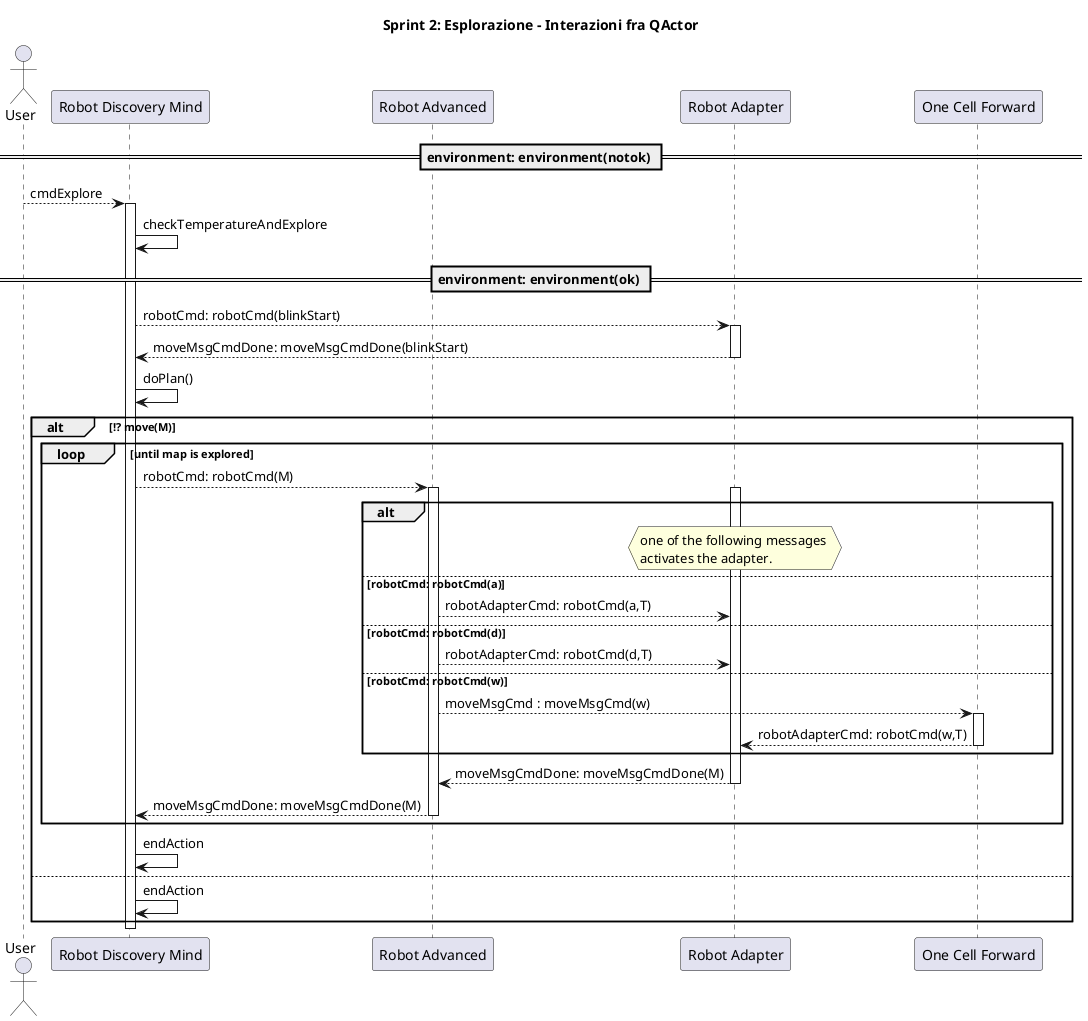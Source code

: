 @startuml explore
title: Sprint 2: Esplorazione - Interazioni fra QActor

actor User
' participant "World Observer" as wo
participant "Robot Discovery Mind" as rdm
participant "Robot Advanced" as radv
participant "Robot Adapter" as radpt
participant "One Cell Forward" as ocf

== environment: environment(notok) ==

User --> rdm: cmdExplore
activate rdm

rdm -> rdm: checkTemperatureAndExplore

== environment: environment(ok) ==

rdm --> radpt: robotCmd: robotCmd(blinkStart)
activate radpt
rdm <-- radpt: moveMsgCmdDone: moveMsgCmdDone(blinkStart)
deactivate radpt

rdm -> rdm: doPlan()

alt !? move(M)
  loop until map is explored
    rdm --> radv: robotCmd: robotCmd(M)
    activate radv
    alt
      activate radpt
      hnote over radpt: one of the following messages \nactivates the adapter.
    else robotCmd: robotCmd(a)
      radv --> radpt: robotAdapterCmd: robotCmd(a,T)
    else robotCmd: robotCmd(d)
      radv --> radpt: robotAdapterCmd: robotCmd(d,T)
    else robotCmd: robotCmd(w)
      radv --> ocf: moveMsgCmd : moveMsgCmd(w)
      activate ocf
      ocf --> radpt: robotAdapterCmd: robotCmd(w,T)
      deactivate ocf
    end
    radpt --> radv: moveMsgCmdDone: moveMsgCmdDone(M)
    deactivate radpt
    radv --> rdm: moveMsgCmdDone: moveMsgCmdDone(M)
    deactivate radv
  end
  rdm -> rdm: endAction
else
  rdm -> rdm: endAction
end
deactivate rdm

@enduml
